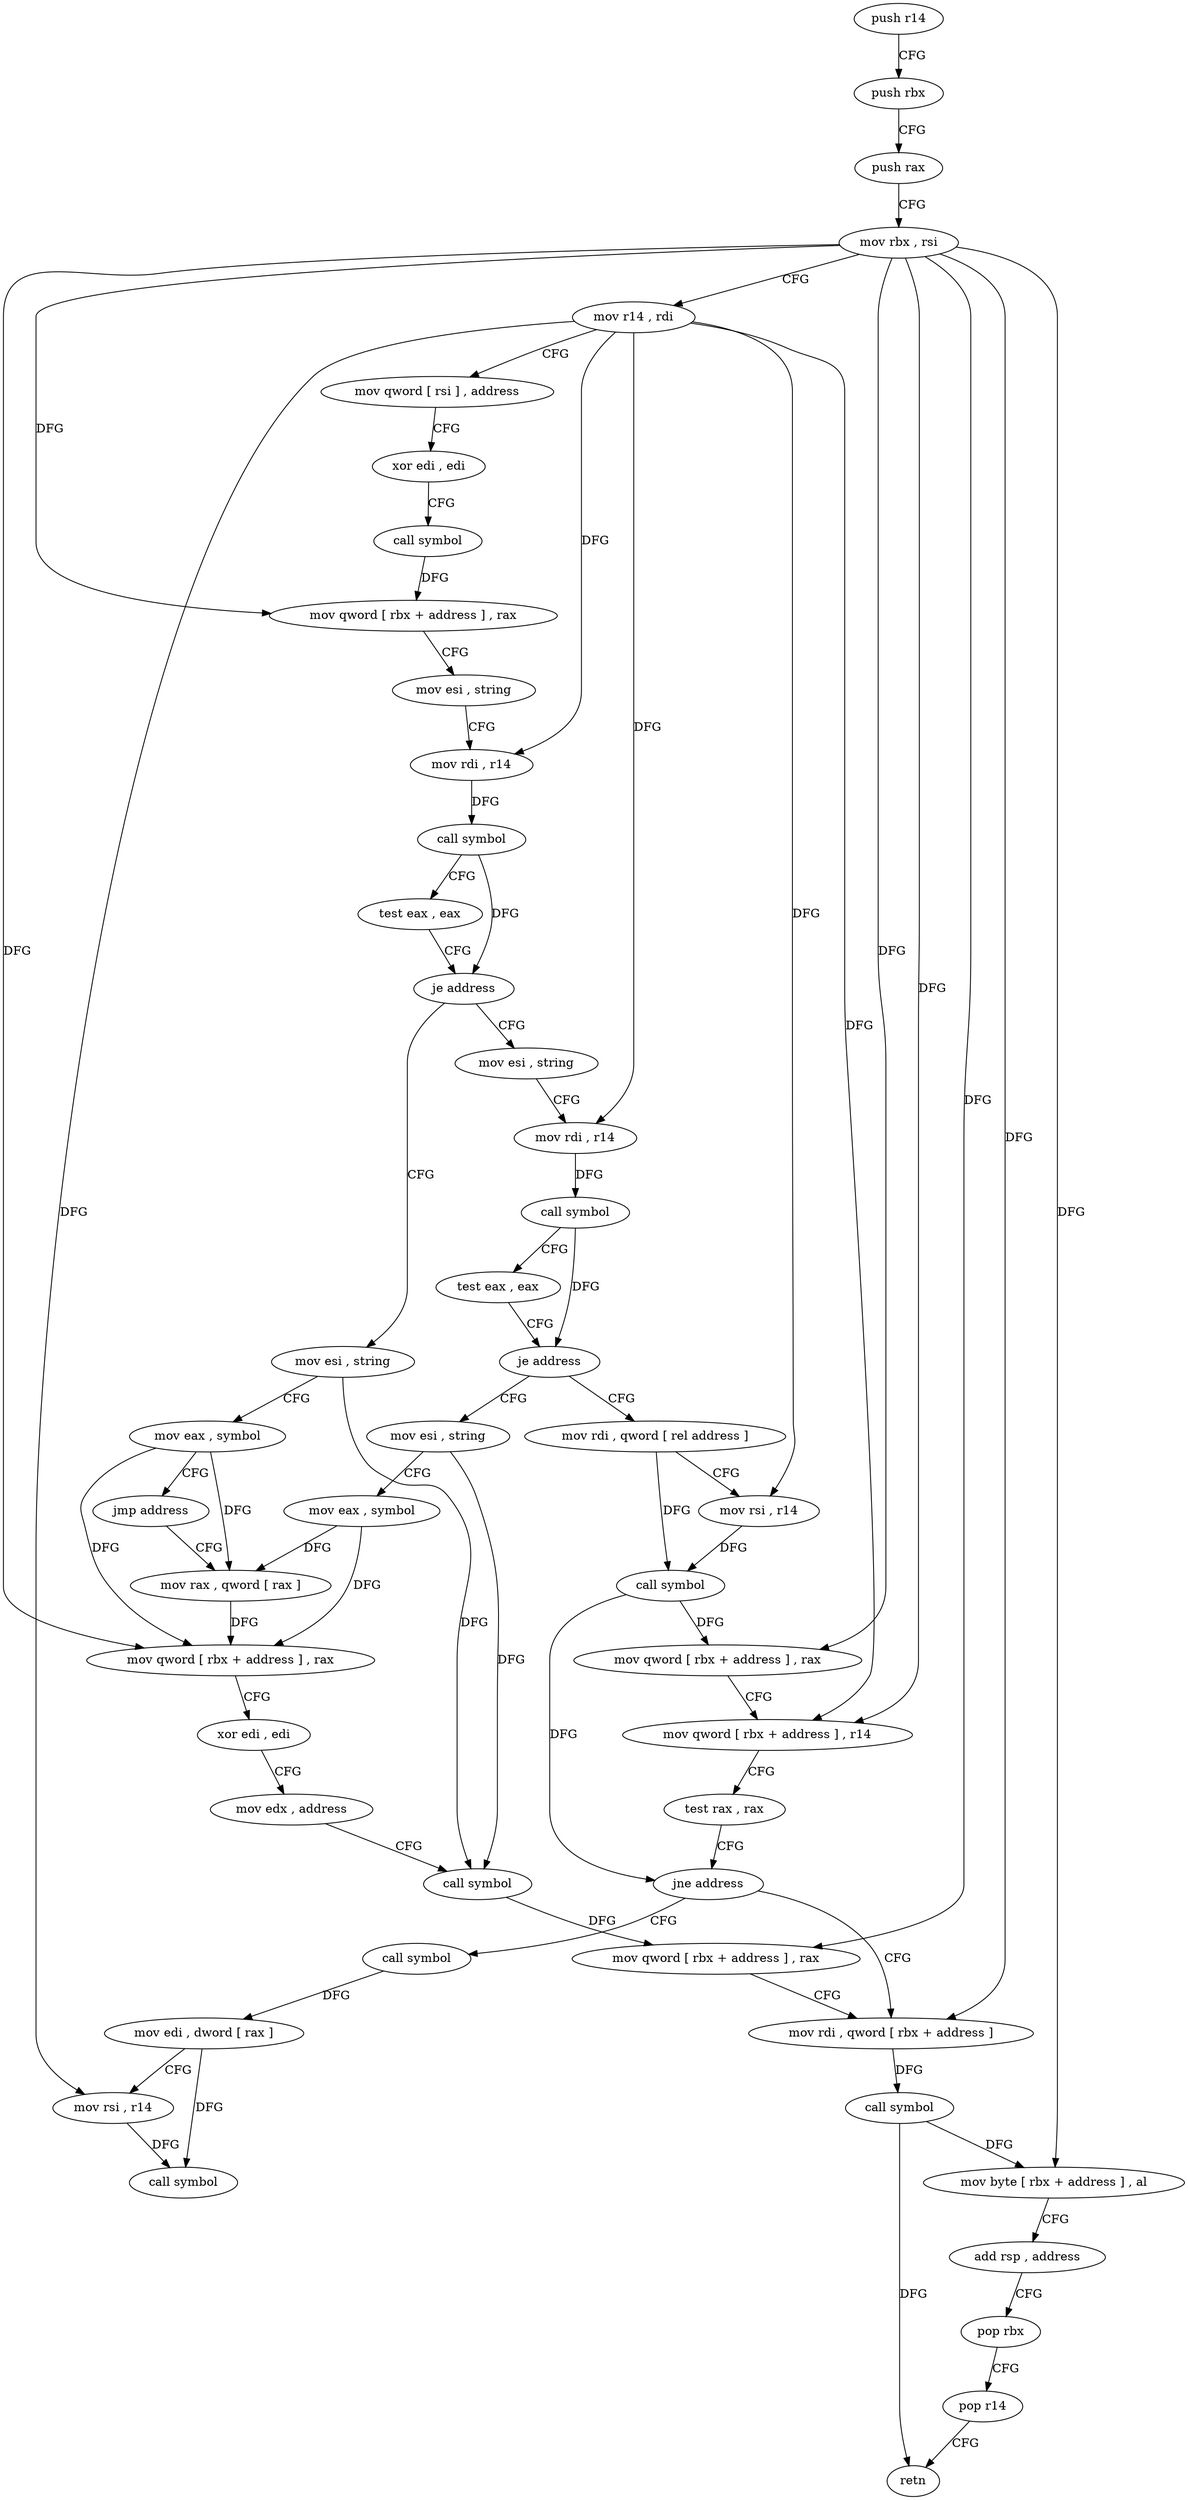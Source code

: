 digraph "func" {
"4248720" [label = "push r14" ]
"4248722" [label = "push rbx" ]
"4248723" [label = "push rax" ]
"4248724" [label = "mov rbx , rsi" ]
"4248727" [label = "mov r14 , rdi" ]
"4248730" [label = "mov qword [ rsi ] , address" ]
"4248737" [label = "xor edi , edi" ]
"4248739" [label = "call symbol" ]
"4248744" [label = "mov qword [ rbx + address ] , rax" ]
"4248748" [label = "mov esi , string" ]
"4248753" [label = "mov rdi , r14" ]
"4248756" [label = "call symbol" ]
"4248761" [label = "test eax , eax" ]
"4248763" [label = "je address" ]
"4248825" [label = "mov esi , string" ]
"4248765" [label = "mov esi , string" ]
"4248830" [label = "mov eax , symbol" ]
"4248835" [label = "jmp address" ]
"4248847" [label = "mov rax , qword [ rax ]" ]
"4248770" [label = "mov rdi , r14" ]
"4248773" [label = "call symbol" ]
"4248778" [label = "test eax , eax" ]
"4248780" [label = "je address" ]
"4248837" [label = "mov esi , string" ]
"4248782" [label = "mov rdi , qword [ rel address ]" ]
"4248850" [label = "mov qword [ rbx + address ] , rax" ]
"4248854" [label = "xor edi , edi" ]
"4248856" [label = "mov edx , address" ]
"4248861" [label = "call symbol" ]
"4248866" [label = "mov qword [ rbx + address ] , rax" ]
"4248870" [label = "mov rdi , qword [ rbx + address ]" ]
"4248842" [label = "mov eax , symbol" ]
"4248789" [label = "mov rsi , r14" ]
"4248792" [label = "call symbol" ]
"4248797" [label = "mov qword [ rbx + address ] , rax" ]
"4248801" [label = "mov qword [ rbx + address ] , r14" ]
"4248805" [label = "test rax , rax" ]
"4248808" [label = "jne address" ]
"4248810" [label = "call symbol" ]
"4248874" [label = "call symbol" ]
"4248879" [label = "mov byte [ rbx + address ] , al" ]
"4248882" [label = "add rsp , address" ]
"4248886" [label = "pop rbx" ]
"4248887" [label = "pop r14" ]
"4248889" [label = "retn" ]
"4248815" [label = "mov edi , dword [ rax ]" ]
"4248817" [label = "mov rsi , r14" ]
"4248820" [label = "call symbol" ]
"4248720" -> "4248722" [ label = "CFG" ]
"4248722" -> "4248723" [ label = "CFG" ]
"4248723" -> "4248724" [ label = "CFG" ]
"4248724" -> "4248727" [ label = "CFG" ]
"4248724" -> "4248744" [ label = "DFG" ]
"4248724" -> "4248850" [ label = "DFG" ]
"4248724" -> "4248866" [ label = "DFG" ]
"4248724" -> "4248797" [ label = "DFG" ]
"4248724" -> "4248801" [ label = "DFG" ]
"4248724" -> "4248870" [ label = "DFG" ]
"4248724" -> "4248879" [ label = "DFG" ]
"4248727" -> "4248730" [ label = "CFG" ]
"4248727" -> "4248753" [ label = "DFG" ]
"4248727" -> "4248770" [ label = "DFG" ]
"4248727" -> "4248789" [ label = "DFG" ]
"4248727" -> "4248801" [ label = "DFG" ]
"4248727" -> "4248817" [ label = "DFG" ]
"4248730" -> "4248737" [ label = "CFG" ]
"4248737" -> "4248739" [ label = "CFG" ]
"4248739" -> "4248744" [ label = "DFG" ]
"4248744" -> "4248748" [ label = "CFG" ]
"4248748" -> "4248753" [ label = "CFG" ]
"4248753" -> "4248756" [ label = "DFG" ]
"4248756" -> "4248761" [ label = "CFG" ]
"4248756" -> "4248763" [ label = "DFG" ]
"4248761" -> "4248763" [ label = "CFG" ]
"4248763" -> "4248825" [ label = "CFG" ]
"4248763" -> "4248765" [ label = "CFG" ]
"4248825" -> "4248830" [ label = "CFG" ]
"4248825" -> "4248861" [ label = "DFG" ]
"4248765" -> "4248770" [ label = "CFG" ]
"4248830" -> "4248835" [ label = "CFG" ]
"4248830" -> "4248847" [ label = "DFG" ]
"4248830" -> "4248850" [ label = "DFG" ]
"4248835" -> "4248847" [ label = "CFG" ]
"4248847" -> "4248850" [ label = "DFG" ]
"4248770" -> "4248773" [ label = "DFG" ]
"4248773" -> "4248778" [ label = "CFG" ]
"4248773" -> "4248780" [ label = "DFG" ]
"4248778" -> "4248780" [ label = "CFG" ]
"4248780" -> "4248837" [ label = "CFG" ]
"4248780" -> "4248782" [ label = "CFG" ]
"4248837" -> "4248842" [ label = "CFG" ]
"4248837" -> "4248861" [ label = "DFG" ]
"4248782" -> "4248789" [ label = "CFG" ]
"4248782" -> "4248792" [ label = "DFG" ]
"4248850" -> "4248854" [ label = "CFG" ]
"4248854" -> "4248856" [ label = "CFG" ]
"4248856" -> "4248861" [ label = "CFG" ]
"4248861" -> "4248866" [ label = "DFG" ]
"4248866" -> "4248870" [ label = "CFG" ]
"4248870" -> "4248874" [ label = "DFG" ]
"4248842" -> "4248847" [ label = "DFG" ]
"4248842" -> "4248850" [ label = "DFG" ]
"4248789" -> "4248792" [ label = "DFG" ]
"4248792" -> "4248797" [ label = "DFG" ]
"4248792" -> "4248808" [ label = "DFG" ]
"4248797" -> "4248801" [ label = "CFG" ]
"4248801" -> "4248805" [ label = "CFG" ]
"4248805" -> "4248808" [ label = "CFG" ]
"4248808" -> "4248870" [ label = "CFG" ]
"4248808" -> "4248810" [ label = "CFG" ]
"4248810" -> "4248815" [ label = "DFG" ]
"4248874" -> "4248879" [ label = "DFG" ]
"4248874" -> "4248889" [ label = "DFG" ]
"4248879" -> "4248882" [ label = "CFG" ]
"4248882" -> "4248886" [ label = "CFG" ]
"4248886" -> "4248887" [ label = "CFG" ]
"4248887" -> "4248889" [ label = "CFG" ]
"4248815" -> "4248817" [ label = "CFG" ]
"4248815" -> "4248820" [ label = "DFG" ]
"4248817" -> "4248820" [ label = "DFG" ]
}
